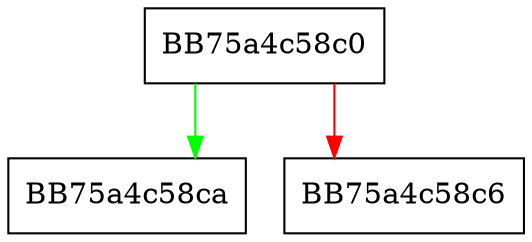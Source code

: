 digraph GetExtension {
  node [shape="box"];
  graph [splines=ortho];
  BB75a4c58c0 -> BB75a4c58ca [color="green"];
  BB75a4c58c0 -> BB75a4c58c6 [color="red"];
}